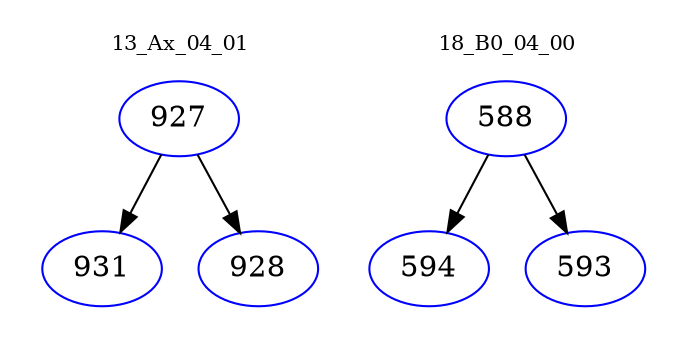 digraph{
subgraph cluster_0 {
color = white
label = "13_Ax_04_01";
fontsize=10;
T0_927 [label="927", color="blue"]
T0_927 -> T0_931 [color="black"]
T0_931 [label="931", color="blue"]
T0_927 -> T0_928 [color="black"]
T0_928 [label="928", color="blue"]
}
subgraph cluster_1 {
color = white
label = "18_B0_04_00";
fontsize=10;
T1_588 [label="588", color="blue"]
T1_588 -> T1_594 [color="black"]
T1_594 [label="594", color="blue"]
T1_588 -> T1_593 [color="black"]
T1_593 [label="593", color="blue"]
}
}
